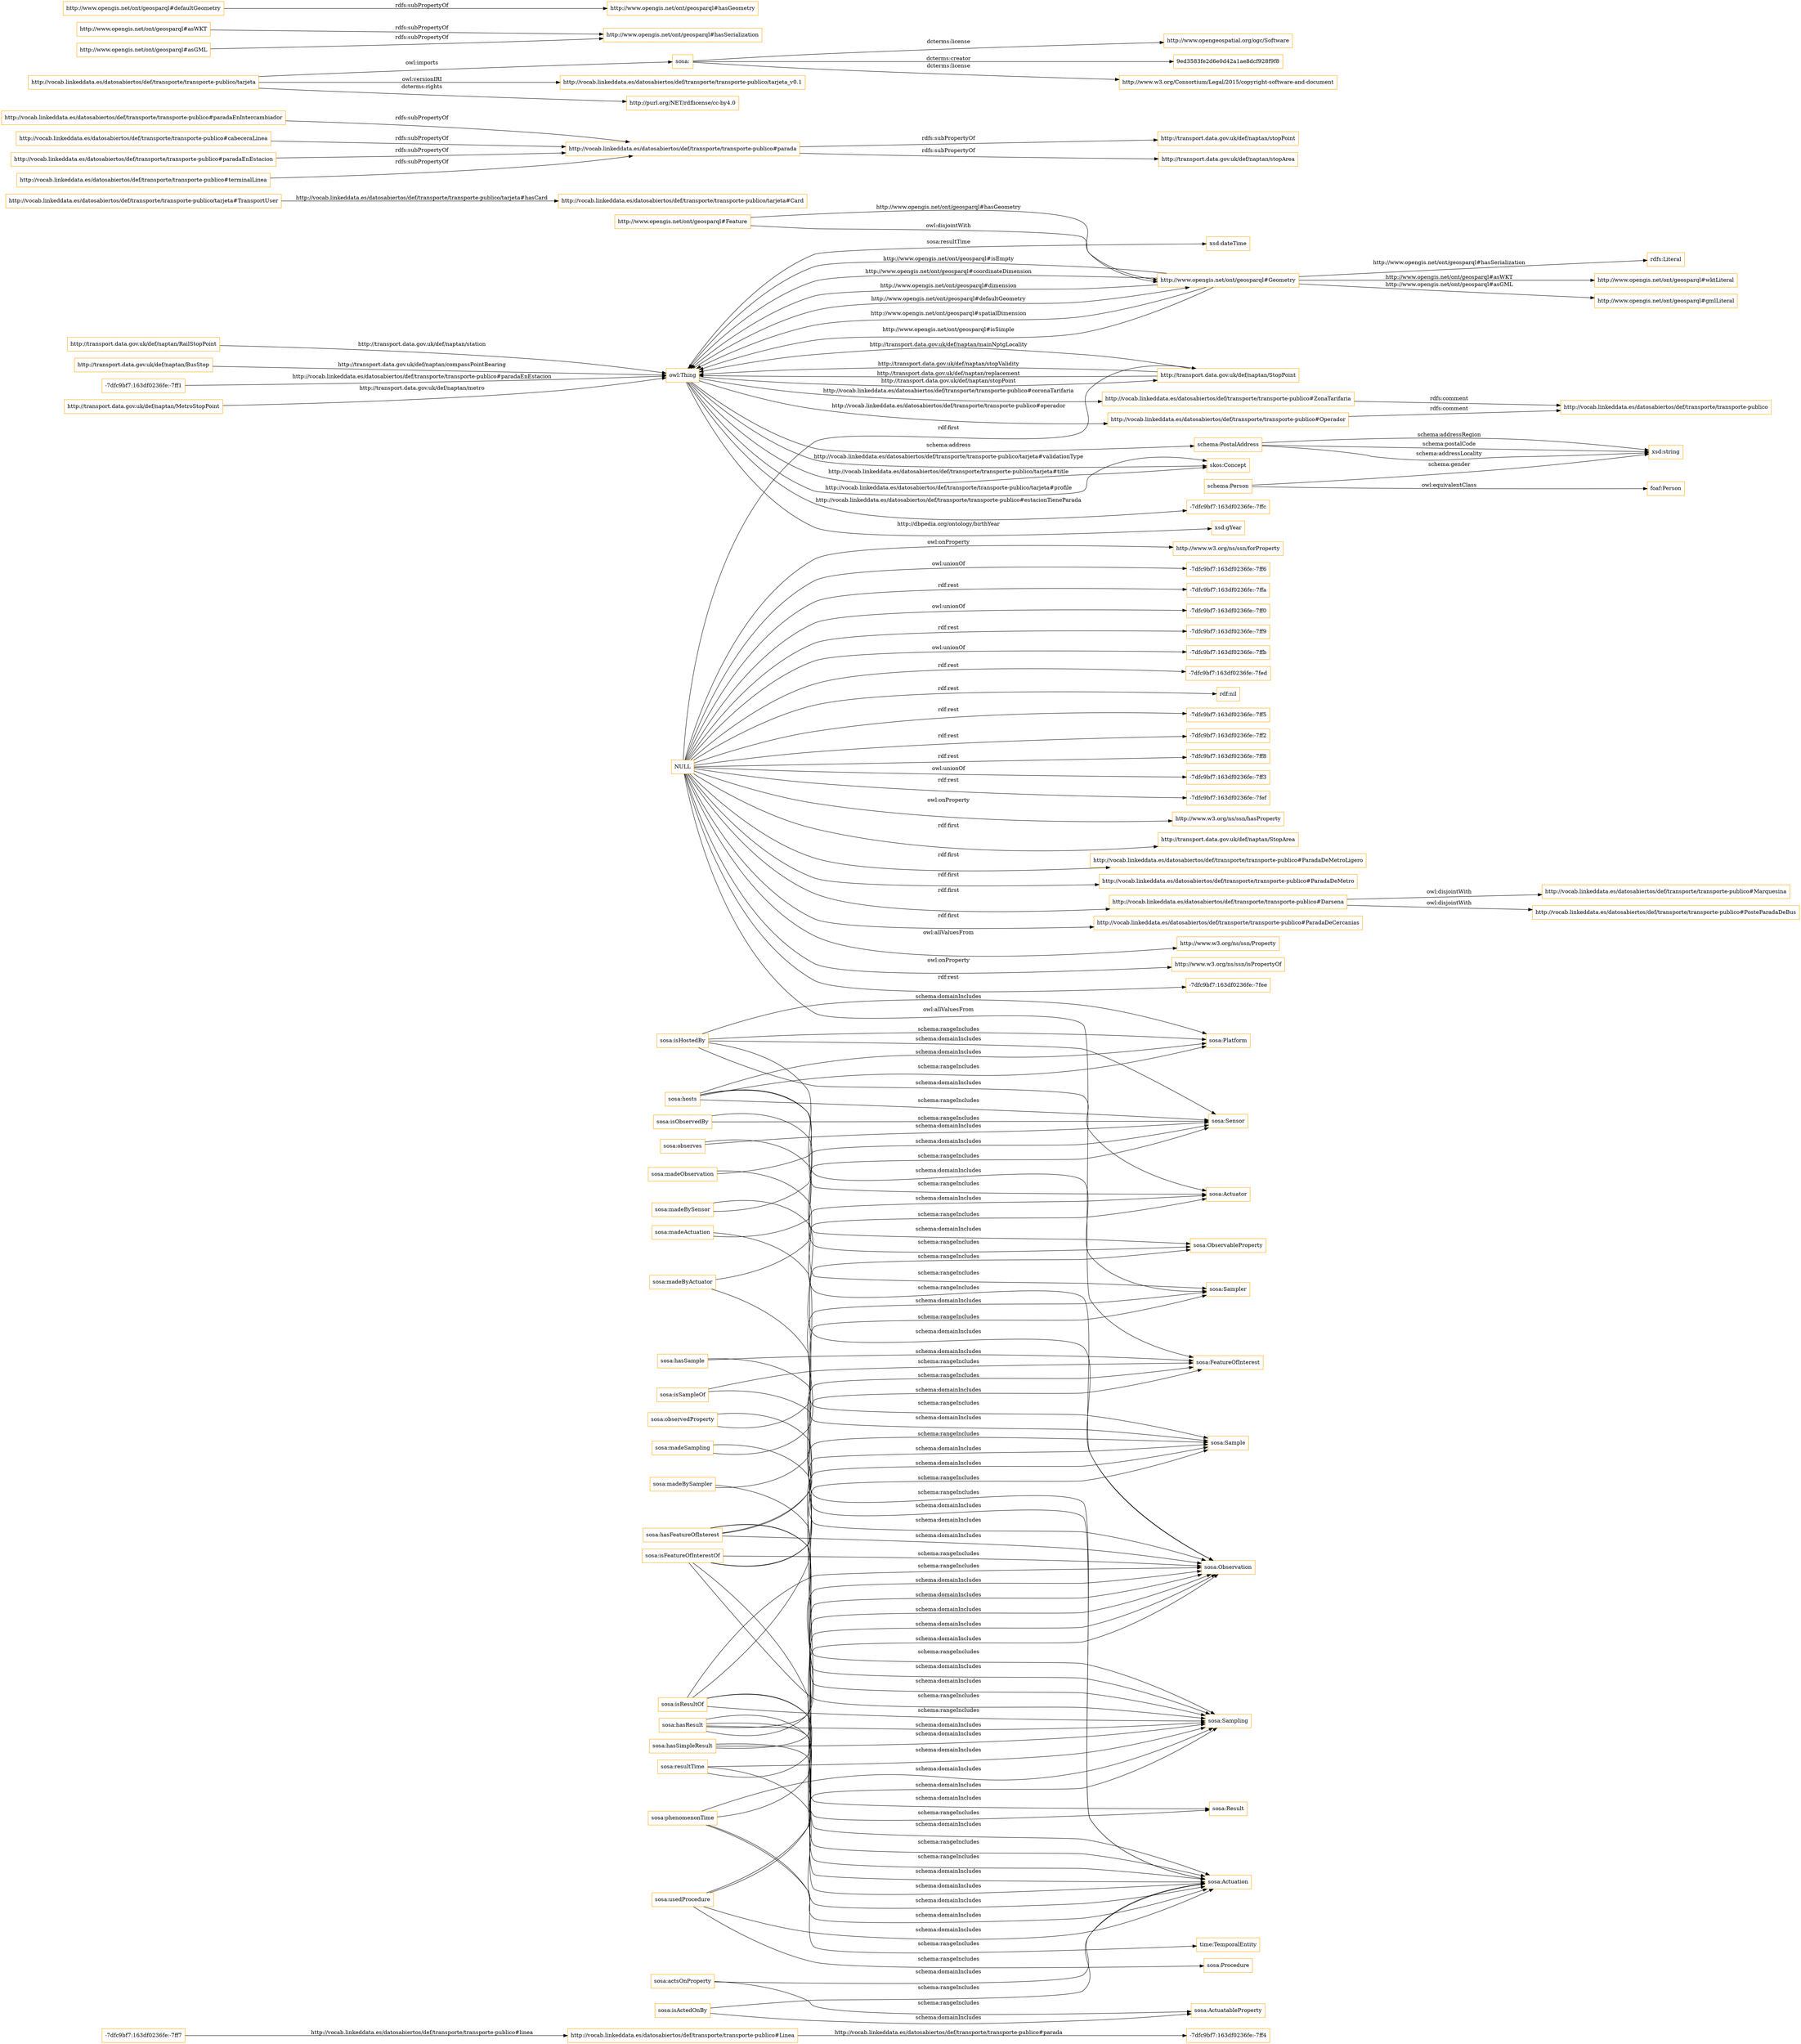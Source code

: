 digraph ar2dtool_diagram { 
rankdir=LR;
size="1501"
node [shape = rectangle, color="orange"]; "-7dfc9bf7:163df0236fe:-7ff7" "http://transport.data.gov.uk/def/naptan/RailStopPoint" "http://transport.data.gov.uk/def/naptan/BusStop" "http://vocab.linkeddata.es/datosabiertos/def/transporte/transporte-publico/tarjeta#TransportUser" "-7dfc9bf7:163df0236fe:-7ff1" "http://transport.data.gov.uk/def/naptan/StopPoint" "http://vocab.linkeddata.es/datosabiertos/def/transporte/transporte-publico#Linea" "foaf:Person" "schema:PostalAddress" "http://vocab.linkeddata.es/datosabiertos/def/transporte/transporte-publico#Marquesina" "http://vocab.linkeddata.es/datosabiertos/def/transporte/transporte-publico#Darsena" "http://www.opengis.net/ont/geosparql#Geometry" "http://transport.data.gov.uk/def/naptan/StopArea" "http://vocab.linkeddata.es/datosabiertos/def/transporte/transporte-publico#ParadaDeMetroLigero" "schema:Person" "skos:Concept" "http://vocab.linkeddata.es/datosabiertos/def/transporte/transporte-publico/tarjeta#Card" "http://vocab.linkeddata.es/datosabiertos/def/transporte/transporte-publico#Operador" "http://vocab.linkeddata.es/datosabiertos/def/transporte/transporte-publico#PosteParadaDeBus" "http://www.opengis.net/ont/geosparql#Feature" "http://vocab.linkeddata.es/datosabiertos/def/transporte/transporte-publico#ZonaTarifaria" "http://vocab.linkeddata.es/datosabiertos/def/transporte/transporte-publico#ParadaDeMetro" "-7dfc9bf7:163df0236fe:-7ffc" "http://transport.data.gov.uk/def/naptan/MetroStopPoint" "http://vocab.linkeddata.es/datosabiertos/def/transporte/transporte-publico#ParadaDeCercanias" "-7dfc9bf7:163df0236fe:-7ff4" "http://www.w3.org/ns/ssn/Property" "sosa:ObservableProperty" "sosa:FeatureOfInterest" "sosa:Actuation" "sosa:Platform" "sosa:ActuatableProperty" "sosa:Actuator" "sosa:Observation" "sosa:Sample" "time:TemporalEntity" "sosa:Sensor" "sosa:Sampling" "sosa:Procedure" "sosa:Result" "sosa:Sampler" ; /*classes style*/
	"sosa:observedProperty" -> "sosa:ObservableProperty" [ label = "schema:rangeIncludes" ];
	"sosa:observedProperty" -> "sosa:Observation" [ label = "schema:domainIncludes" ];
	"http://vocab.linkeddata.es/datosabiertos/def/transporte/transporte-publico#paradaEnIntercambiador" -> "http://vocab.linkeddata.es/datosabiertos/def/transporte/transporte-publico#parada" [ label = "rdfs:subPropertyOf" ];
	"sosa:madeBySensor" -> "sosa:Sensor" [ label = "schema:rangeIncludes" ];
	"sosa:madeBySensor" -> "sosa:Observation" [ label = "schema:domainIncludes" ];
	"sosa:madeByActuator" -> "sosa:Actuator" [ label = "schema:rangeIncludes" ];
	"sosa:madeByActuator" -> "sosa:Actuation" [ label = "schema:domainIncludes" ];
	"sosa:hosts" -> "sosa:Platform" [ label = "schema:rangeIncludes" ];
	"sosa:hosts" -> "sosa:Actuator" [ label = "schema:rangeIncludes" ];
	"sosa:hosts" -> "sosa:Sampler" [ label = "schema:rangeIncludes" ];
	"sosa:hosts" -> "sosa:Sensor" [ label = "schema:rangeIncludes" ];
	"sosa:hosts" -> "sosa:Platform" [ label = "schema:domainIncludes" ];
	"sosa:isObservedBy" -> "sosa:Sensor" [ label = "schema:rangeIncludes" ];
	"sosa:isObservedBy" -> "sosa:ObservableProperty" [ label = "schema:domainIncludes" ];
	"http://www.opengis.net/ont/geosparql#Feature" -> "http://www.opengis.net/ont/geosparql#Geometry" [ label = "owl:disjointWith" ];
	"sosa:madeActuation" -> "sosa:Actuation" [ label = "schema:rangeIncludes" ];
	"sosa:madeActuation" -> "sosa:Actuator" [ label = "schema:domainIncludes" ];
	"sosa:phenomenonTime" -> "time:TemporalEntity" [ label = "schema:rangeIncludes" ];
	"sosa:phenomenonTime" -> "sosa:Sampling" [ label = "schema:domainIncludes" ];
	"sosa:phenomenonTime" -> "sosa:Observation" [ label = "schema:domainIncludes" ];
	"sosa:phenomenonTime" -> "sosa:Actuation" [ label = "schema:domainIncludes" ];
	"http://vocab.linkeddata.es/datosabiertos/def/transporte/transporte-publico#cabeceraLinea" -> "http://vocab.linkeddata.es/datosabiertos/def/transporte/transporte-publico#parada" [ label = "rdfs:subPropertyOf" ];
	"http://vocab.linkeddata.es/datosabiertos/def/transporte/transporte-publico/tarjeta" -> "sosa:" [ label = "owl:imports" ];
	"http://vocab.linkeddata.es/datosabiertos/def/transporte/transporte-publico/tarjeta" -> "http://vocab.linkeddata.es/datosabiertos/def/transporte/transporte-publico/tarjeta_v0.1" [ label = "owl:versionIRI" ];
	"http://vocab.linkeddata.es/datosabiertos/def/transporte/transporte-publico/tarjeta" -> "http://purl.org/NET/rdflicense/cc-by4.0" [ label = "dcterms:rights" ];
	"sosa:hasResult" -> "sosa:Sampling" [ label = "schema:domainIncludes" ];
	"sosa:hasResult" -> "sosa:Actuation" [ label = "schema:domainIncludes" ];
	"sosa:hasResult" -> "sosa:Observation" [ label = "schema:domainIncludes" ];
	"sosa:hasResult" -> "sosa:Result" [ label = "schema:rangeIncludes" ];
	"sosa:hasResult" -> "sosa:Sample" [ label = "schema:rangeIncludes" ];
	"http://vocab.linkeddata.es/datosabiertos/def/transporte/transporte-publico#paradaEnEstacion" -> "http://vocab.linkeddata.es/datosabiertos/def/transporte/transporte-publico#parada" [ label = "rdfs:subPropertyOf" ];
	"sosa:isActedOnBy" -> "sosa:Actuation" [ label = "schema:rangeIncludes" ];
	"sosa:isActedOnBy" -> "sosa:ActuatableProperty" [ label = "schema:domainIncludes" ];
	"http://www.opengis.net/ont/geosparql#asWKT" -> "http://www.opengis.net/ont/geosparql#hasSerialization" [ label = "rdfs:subPropertyOf" ];
	"sosa:madeSampling" -> "sosa:Sampling" [ label = "schema:rangeIncludes" ];
	"sosa:madeSampling" -> "sosa:Sampler" [ label = "schema:domainIncludes" ];
	"sosa:hasFeatureOfInterest" -> "sosa:Observation" [ label = "schema:domainIncludes" ];
	"sosa:hasFeatureOfInterest" -> "sosa:FeatureOfInterest" [ label = "schema:rangeIncludes" ];
	"sosa:hasFeatureOfInterest" -> "sosa:Sampling" [ label = "schema:domainIncludes" ];
	"sosa:hasFeatureOfInterest" -> "sosa:Actuation" [ label = "schema:domainIncludes" ];
	"sosa:hasFeatureOfInterest" -> "sosa:Sample" [ label = "schema:rangeIncludes" ];
	"http://www.opengis.net/ont/geosparql#asGML" -> "http://www.opengis.net/ont/geosparql#hasSerialization" [ label = "rdfs:subPropertyOf" ];
	"sosa:isResultOf" -> "sosa:Sample" [ label = "schema:domainIncludes" ];
	"sosa:isResultOf" -> "sosa:Actuation" [ label = "schema:rangeIncludes" ];
	"sosa:isResultOf" -> "sosa:Observation" [ label = "schema:rangeIncludes" ];
	"sosa:isResultOf" -> "sosa:Sampling" [ label = "schema:rangeIncludes" ];
	"sosa:isResultOf" -> "sosa:Result" [ label = "schema:domainIncludes" ];
	"sosa:isSampleOf" -> "sosa:FeatureOfInterest" [ label = "schema:rangeIncludes" ];
	"sosa:isSampleOf" -> "sosa:Sample" [ label = "schema:domainIncludes" ];
	"http://vocab.linkeddata.es/datosabiertos/def/transporte/transporte-publico#Operador" -> "http://vocab.linkeddata.es/datosabiertos/def/transporte/transporte-publico" [ label = "rdfs:comment" ];
	"sosa:hasSimpleResult" -> "sosa:Sampling" [ label = "schema:domainIncludes" ];
	"sosa:hasSimpleResult" -> "sosa:Observation" [ label = "schema:domainIncludes" ];
	"sosa:hasSimpleResult" -> "sosa:Actuation" [ label = "schema:domainIncludes" ];
	"sosa:madeObservation" -> "sosa:Observation" [ label = "schema:rangeIncludes" ];
	"sosa:madeObservation" -> "sosa:Sensor" [ label = "schema:domainIncludes" ];
	"sosa:resultTime" -> "sosa:Sampling" [ label = "schema:domainIncludes" ];
	"sosa:resultTime" -> "sosa:Observation" [ label = "schema:domainIncludes" ];
	"sosa:resultTime" -> "sosa:Actuation" [ label = "schema:domainIncludes" ];
	"sosa:isHostedBy" -> "sosa:Platform" [ label = "schema:rangeIncludes" ];
	"sosa:isHostedBy" -> "sosa:Platform" [ label = "schema:domainIncludes" ];
	"sosa:isHostedBy" -> "sosa:Sampler" [ label = "schema:domainIncludes" ];
	"sosa:isHostedBy" -> "sosa:Sensor" [ label = "schema:domainIncludes" ];
	"sosa:isHostedBy" -> "sosa:Actuator" [ label = "schema:domainIncludes" ];
	"NULL" -> "http://www.w3.org/ns/ssn/isPropertyOf" [ label = "owl:onProperty" ];
	"NULL" -> "http://vocab.linkeddata.es/datosabiertos/def/transporte/transporte-publico#Darsena" [ label = "rdf:first" ];
	"NULL" -> "-7dfc9bf7:163df0236fe:-7fee" [ label = "rdf:rest" ];
	"NULL" -> "http://www.w3.org/ns/ssn/forProperty" [ label = "owl:onProperty" ];
	"NULL" -> "-7dfc9bf7:163df0236fe:-7ff6" [ label = "owl:unionOf" ];
	"NULL" -> "http://vocab.linkeddata.es/datosabiertos/def/transporte/transporte-publico#ParadaDeCercanias" [ label = "rdf:first" ];
	"NULL" -> "-7dfc9bf7:163df0236fe:-7ffa" [ label = "rdf:rest" ];
	"NULL" -> "-7dfc9bf7:163df0236fe:-7ff0" [ label = "owl:unionOf" ];
	"NULL" -> "http://transport.data.gov.uk/def/naptan/StopArea" [ label = "rdf:first" ];
	"NULL" -> "http://vocab.linkeddata.es/datosabiertos/def/transporte/transporte-publico#ParadaDeMetro" [ label = "rdf:first" ];
	"NULL" -> "-7dfc9bf7:163df0236fe:-7ff9" [ label = "rdf:rest" ];
	"NULL" -> "http://transport.data.gov.uk/def/naptan/StopPoint" [ label = "rdf:first" ];
	"NULL" -> "-7dfc9bf7:163df0236fe:-7ffb" [ label = "owl:unionOf" ];
	"NULL" -> "-7dfc9bf7:163df0236fe:-7fed" [ label = "rdf:rest" ];
	"NULL" -> "rdf:nil" [ label = "rdf:rest" ];
	"NULL" -> "http://vocab.linkeddata.es/datosabiertos/def/transporte/transporte-publico#ParadaDeMetroLigero" [ label = "rdf:first" ];
	"NULL" -> "-7dfc9bf7:163df0236fe:-7ff5" [ label = "rdf:rest" ];
	"NULL" -> "-7dfc9bf7:163df0236fe:-7ff2" [ label = "rdf:rest" ];
	"NULL" -> "sosa:FeatureOfInterest" [ label = "owl:allValuesFrom" ];
	"NULL" -> "-7dfc9bf7:163df0236fe:-7ff8" [ label = "rdf:rest" ];
	"NULL" -> "-7dfc9bf7:163df0236fe:-7ff3" [ label = "owl:unionOf" ];
	"NULL" -> "-7dfc9bf7:163df0236fe:-7fef" [ label = "rdf:rest" ];
	"NULL" -> "http://www.w3.org/ns/ssn/hasProperty" [ label = "owl:onProperty" ];
	"NULL" -> "http://www.w3.org/ns/ssn/Property" [ label = "owl:allValuesFrom" ];
	"http://www.opengis.net/ont/geosparql#defaultGeometry" -> "http://www.opengis.net/ont/geosparql#hasGeometry" [ label = "rdfs:subPropertyOf" ];
	"sosa:hasSample" -> "sosa:Sample" [ label = "schema:rangeIncludes" ];
	"sosa:hasSample" -> "sosa:FeatureOfInterest" [ label = "schema:domainIncludes" ];
	"sosa:observes" -> "sosa:ObservableProperty" [ label = "schema:rangeIncludes" ];
	"sosa:observes" -> "sosa:Sensor" [ label = "schema:domainIncludes" ];
	"http://vocab.linkeddata.es/datosabiertos/def/transporte/transporte-publico#ZonaTarifaria" -> "http://vocab.linkeddata.es/datosabiertos/def/transporte/transporte-publico" [ label = "rdfs:comment" ];
	"sosa:usedProcedure" -> "sosa:Procedure" [ label = "schema:rangeIncludes" ];
	"sosa:usedProcedure" -> "sosa:Sampling" [ label = "schema:domainIncludes" ];
	"sosa:usedProcedure" -> "sosa:Observation" [ label = "schema:domainIncludes" ];
	"sosa:usedProcedure" -> "sosa:Actuation" [ label = "schema:domainIncludes" ];
	"sosa:actsOnProperty" -> "sosa:ActuatableProperty" [ label = "schema:rangeIncludes" ];
	"sosa:actsOnProperty" -> "sosa:Actuation" [ label = "schema:domainIncludes" ];
	"http://vocab.linkeddata.es/datosabiertos/def/transporte/transporte-publico#Darsena" -> "http://vocab.linkeddata.es/datosabiertos/def/transporte/transporte-publico#PosteParadaDeBus" [ label = "owl:disjointWith" ];
	"http://vocab.linkeddata.es/datosabiertos/def/transporte/transporte-publico#Darsena" -> "http://vocab.linkeddata.es/datosabiertos/def/transporte/transporte-publico#Marquesina" [ label = "owl:disjointWith" ];
	"sosa:" -> "http://www.opengeospatial.org/ogc/Software" [ label = "dcterms:license" ];
	"sosa:" -> "9ed3583fe2d6e0d42a1ae8dcf928f9f8" [ label = "dcterms:creator" ];
	"sosa:" -> "http://www.w3.org/Consortium/Legal/2015/copyright-software-and-document" [ label = "dcterms:license" ];
	"sosa:isFeatureOfInterestOf" -> "sosa:FeatureOfInterest" [ label = "schema:domainIncludes" ];
	"sosa:isFeatureOfInterestOf" -> "sosa:Actuation" [ label = "schema:rangeIncludes" ];
	"sosa:isFeatureOfInterestOf" -> "sosa:Sampling" [ label = "schema:rangeIncludes" ];
	"sosa:isFeatureOfInterestOf" -> "sosa:Observation" [ label = "schema:rangeIncludes" ];
	"sosa:isFeatureOfInterestOf" -> "sosa:Sample" [ label = "schema:domainIncludes" ];
	"schema:Person" -> "foaf:Person" [ label = "owl:equivalentClass" ];
	"http://vocab.linkeddata.es/datosabiertos/def/transporte/transporte-publico#terminalLinea" -> "http://vocab.linkeddata.es/datosabiertos/def/transporte/transporte-publico#parada" [ label = "rdfs:subPropertyOf" ];
	"sosa:madeBySampler" -> "sosa:Sampler" [ label = "schema:rangeIncludes" ];
	"sosa:madeBySampler" -> "sosa:Sampling" [ label = "schema:domainIncludes" ];
	"http://vocab.linkeddata.es/datosabiertos/def/transporte/transporte-publico#parada" -> "http://transport.data.gov.uk/def/naptan/stopPoint" [ label = "rdfs:subPropertyOf" ];
	"http://vocab.linkeddata.es/datosabiertos/def/transporte/transporte-publico#parada" -> "http://transport.data.gov.uk/def/naptan/stopArea" [ label = "rdfs:subPropertyOf" ];
	"http://transport.data.gov.uk/def/naptan/MetroStopPoint" -> "owl:Thing" [ label = "http://transport.data.gov.uk/def/naptan/metro" ];
	"http://www.opengis.net/ont/geosparql#Feature" -> "http://www.opengis.net/ont/geosparql#Geometry" [ label = "http://www.opengis.net/ont/geosparql#hasGeometry" ];
	"http://www.opengis.net/ont/geosparql#Geometry" -> "http://www.opengis.net/ont/geosparql#gmlLiteral" [ label = "http://www.opengis.net/ont/geosparql#asGML" ];
	"owl:Thing" -> "skos:Concept" [ label = "http://vocab.linkeddata.es/datosabiertos/def/transporte/transporte-publico/tarjeta#validationType" ];
	"http://vocab.linkeddata.es/datosabiertos/def/transporte/transporte-publico#Linea" -> "-7dfc9bf7:163df0236fe:-7ff4" [ label = "http://vocab.linkeddata.es/datosabiertos/def/transporte/transporte-publico#parada" ];
	"owl:Thing" -> "-7dfc9bf7:163df0236fe:-7ffc" [ label = "http://vocab.linkeddata.es/datosabiertos/def/transporte/transporte-publico#estacionTieneParada" ];
	"http://transport.data.gov.uk/def/naptan/StopPoint" -> "owl:Thing" [ label = "http://transport.data.gov.uk/def/naptan/mainNptgLocality" ];
	"http://transport.data.gov.uk/def/naptan/StopPoint" -> "owl:Thing" [ label = "http://transport.data.gov.uk/def/naptan/stopValidity" ];
	"owl:Thing" -> "http://vocab.linkeddata.es/datosabiertos/def/transporte/transporte-publico#ZonaTarifaria" [ label = "http://vocab.linkeddata.es/datosabiertos/def/transporte/transporte-publico#coronaTarifaria" ];
	"schema:PostalAddress" -> "xsd:string" [ label = "schema:postalCode" ];
	"owl:Thing" -> "skos:Concept" [ label = "http://vocab.linkeddata.es/datosabiertos/def/transporte/transporte-publico/tarjeta#title" ];
	"http://www.opengis.net/ont/geosparql#Geometry" -> "owl:Thing" [ label = "http://www.opengis.net/ont/geosparql#spatialDimension" ];
	"http://www.opengis.net/ont/geosparql#Geometry" -> "owl:Thing" [ label = "http://www.opengis.net/ont/geosparql#isSimple" ];
	"schema:PostalAddress" -> "xsd:string" [ label = "schema:addressLocality" ];
	"-7dfc9bf7:163df0236fe:-7ff7" -> "http://vocab.linkeddata.es/datosabiertos/def/transporte/transporte-publico#Linea" [ label = "http://vocab.linkeddata.es/datosabiertos/def/transporte/transporte-publico#linea" ];
	"owl:Thing" -> "skos:Concept" [ label = "http://vocab.linkeddata.es/datosabiertos/def/transporte/transporte-publico/tarjeta#profile" ];
	"owl:Thing" -> "schema:PostalAddress" [ label = "schema:address" ];
	"http://transport.data.gov.uk/def/naptan/BusStop" -> "owl:Thing" [ label = "http://transport.data.gov.uk/def/naptan/compassPointBearing" ];
	"http://www.opengis.net/ont/geosparql#Geometry" -> "rdfs:Literal" [ label = "http://www.opengis.net/ont/geosparql#hasSerialization" ];
	"http://transport.data.gov.uk/def/naptan/StopPoint" -> "owl:Thing" [ label = "http://transport.data.gov.uk/def/naptan/replacement" ];
	"http://www.opengis.net/ont/geosparql#Geometry" -> "owl:Thing" [ label = "http://www.opengis.net/ont/geosparql#isEmpty" ];
	"owl:Thing" -> "http://vocab.linkeddata.es/datosabiertos/def/transporte/transporte-publico#Operador" [ label = "http://vocab.linkeddata.es/datosabiertos/def/transporte/transporte-publico#operador" ];
	"owl:Thing" -> "http://www.opengis.net/ont/geosparql#Geometry" [ label = "http://www.opengis.net/ont/geosparql#defaultGeometry" ];
	"-7dfc9bf7:163df0236fe:-7ff1" -> "owl:Thing" [ label = "http://vocab.linkeddata.es/datosabiertos/def/transporte/transporte-publico#paradaEnEstacion" ];
	"http://www.opengis.net/ont/geosparql#Geometry" -> "http://www.opengis.net/ont/geosparql#wktLiteral" [ label = "http://www.opengis.net/ont/geosparql#asWKT" ];
	"http://www.opengis.net/ont/geosparql#Geometry" -> "owl:Thing" [ label = "http://www.opengis.net/ont/geosparql#coordinateDimension" ];
	"schema:PostalAddress" -> "xsd:string" [ label = "schema:addressRegion" ];
	"owl:Thing" -> "xsd:dateTime" [ label = "sosa:resultTime" ];
	"http://www.opengis.net/ont/geosparql#Geometry" -> "owl:Thing" [ label = "http://www.opengis.net/ont/geosparql#dimension" ];
	"owl:Thing" -> "http://transport.data.gov.uk/def/naptan/StopPoint" [ label = "http://transport.data.gov.uk/def/naptan/stopPoint" ];
	"http://vocab.linkeddata.es/datosabiertos/def/transporte/transporte-publico/tarjeta#TransportUser" -> "http://vocab.linkeddata.es/datosabiertos/def/transporte/transporte-publico/tarjeta#Card" [ label = "http://vocab.linkeddata.es/datosabiertos/def/transporte/transporte-publico/tarjeta#hasCard" ];
	"http://transport.data.gov.uk/def/naptan/RailStopPoint" -> "owl:Thing" [ label = "http://transport.data.gov.uk/def/naptan/station" ];
	"owl:Thing" -> "xsd:gYear" [ label = "http://dbpedia.org/ontology/birthYear" ];
	"schema:Person" -> "xsd:string" [ label = "schema:gender" ];

}
